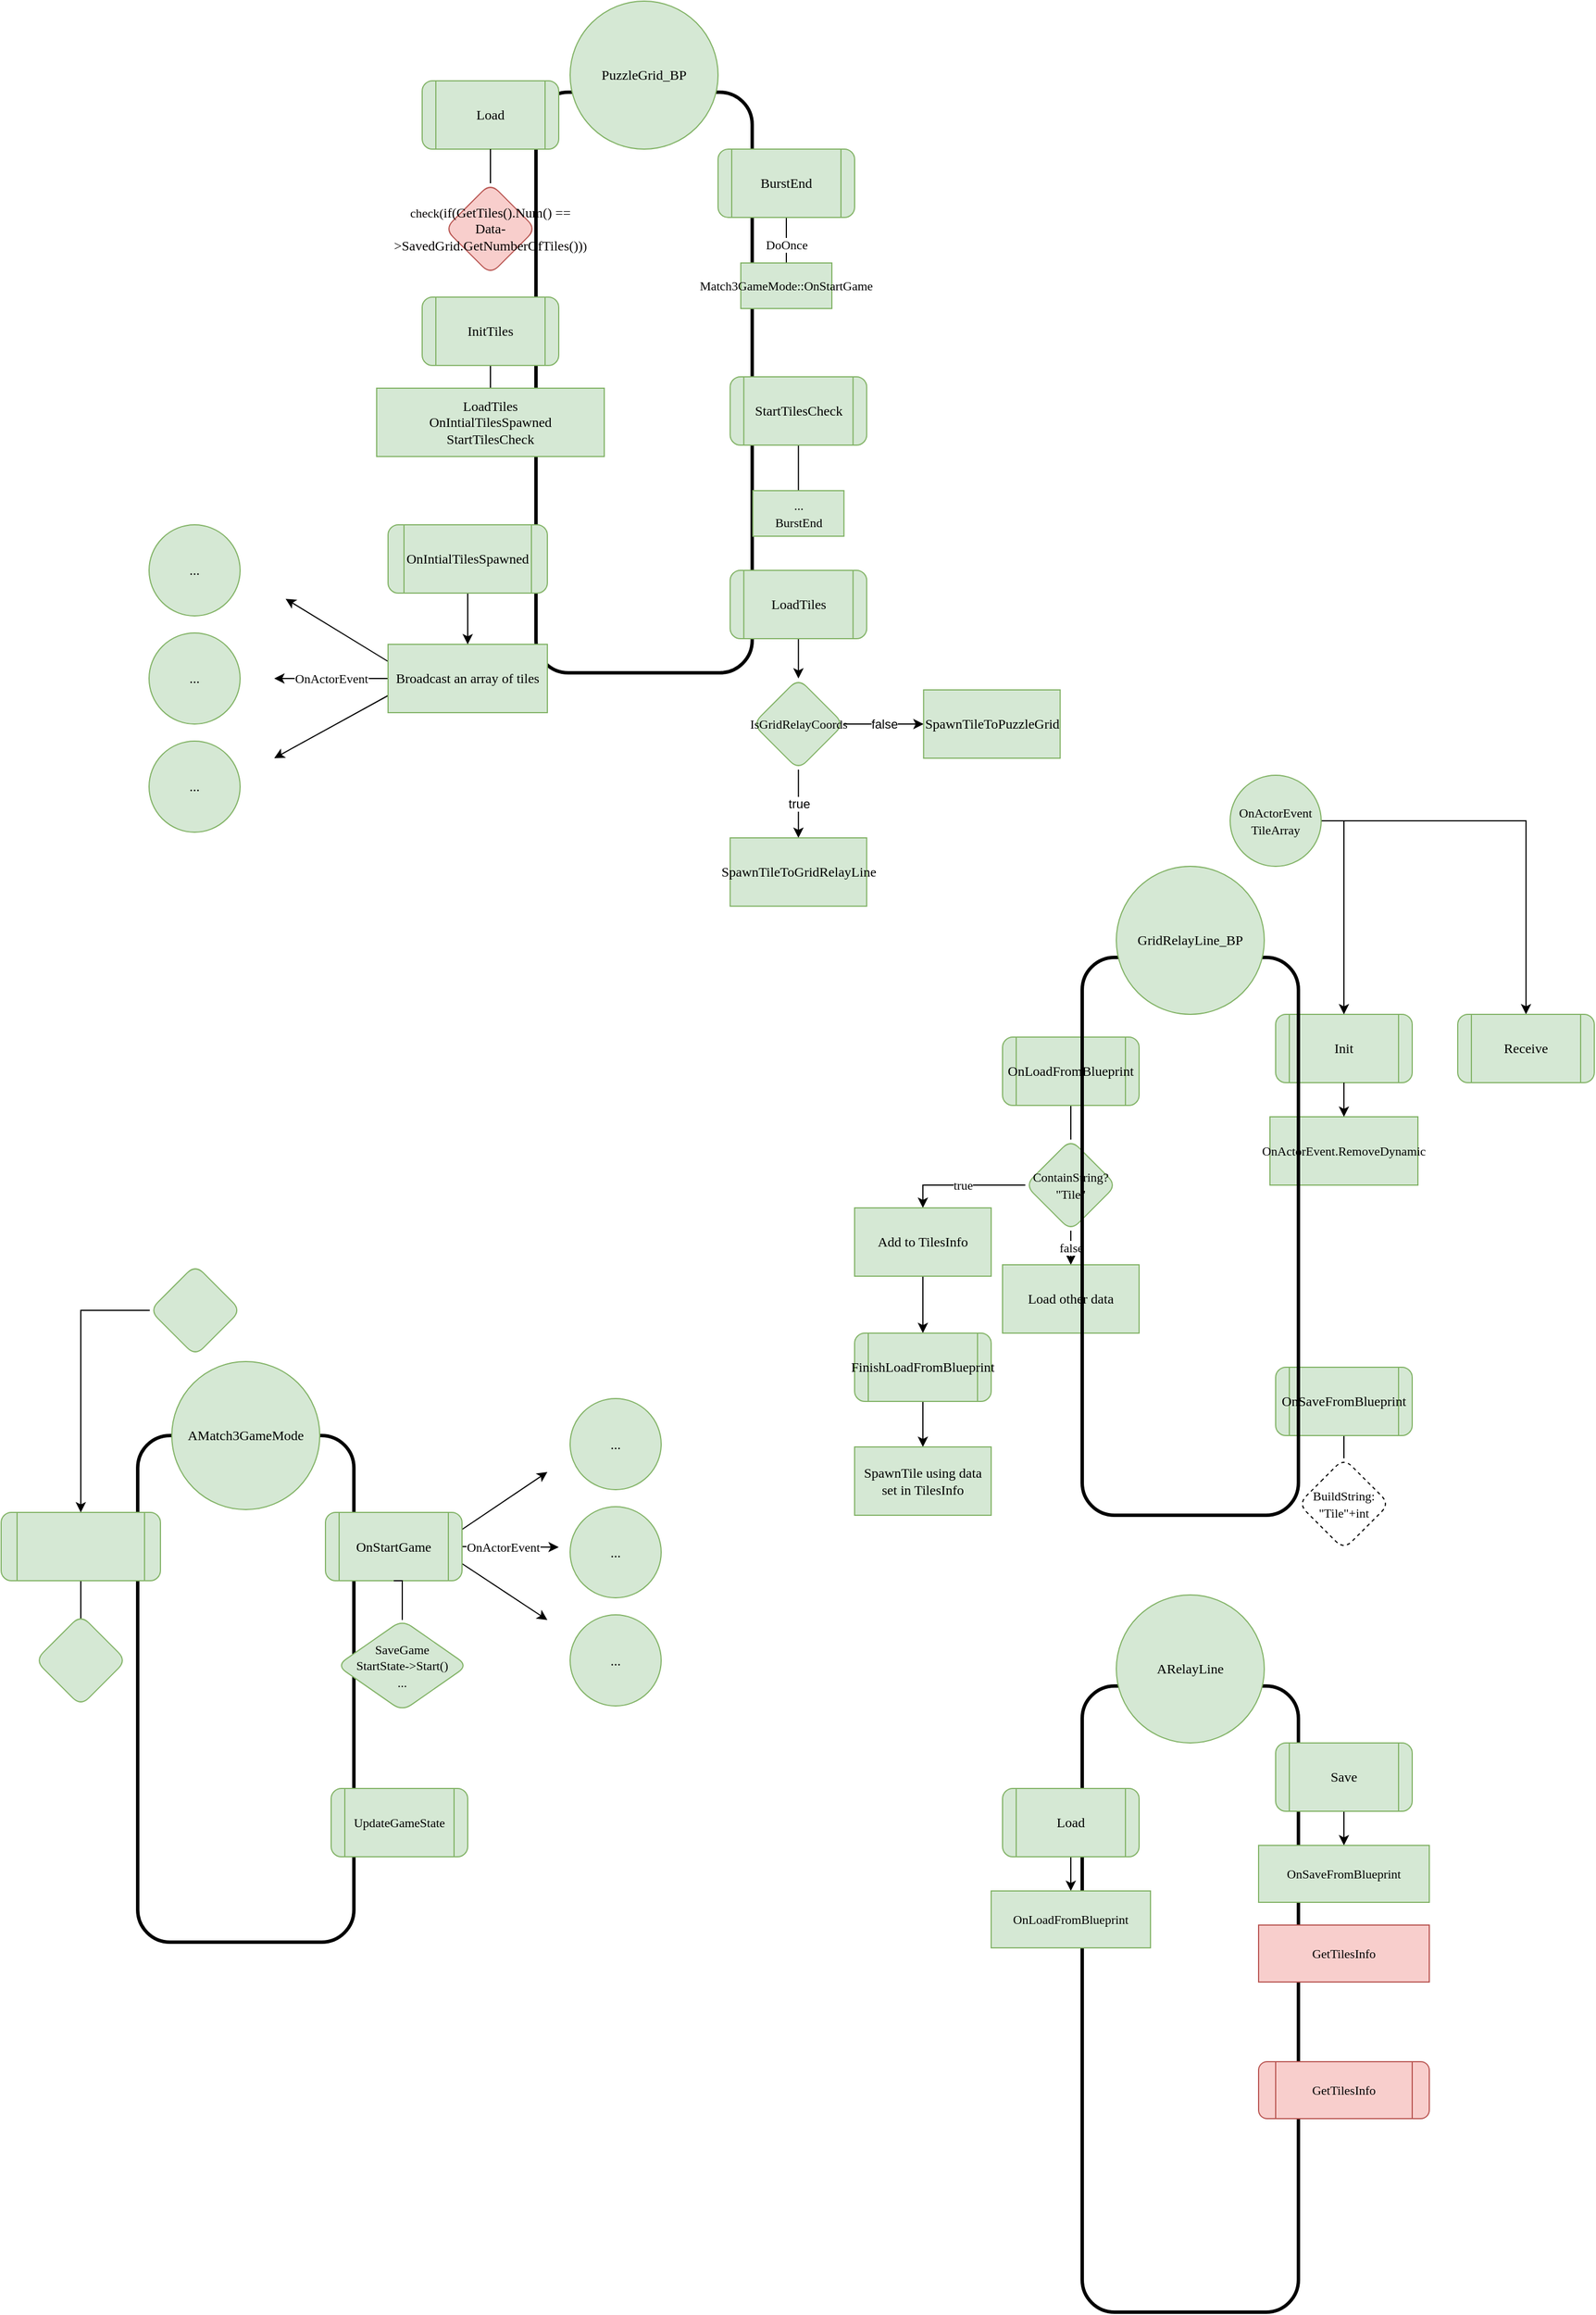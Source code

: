 <mxfile version="16.2.7" type="device"><diagram id="4u5bkuqh8i6XdxuR7M9z" name="Page-1"><mxGraphModel dx="2151" dy="1877" grid="1" gridSize="10" guides="1" tooltips="1" connect="1" arrows="1" fold="1" page="1" pageScale="1" pageWidth="850" pageHeight="1100" math="0" shadow="0"><root><mxCell id="0"/><mxCell id="1" parent="0"/><mxCell id="plS5oKs2EBD5TXASeQsz-4" value="" style="rounded=1;whiteSpace=wrap;html=1;fillColor=none;strokeWidth=3;fontFamily=SF Mono;" parent="1" vertex="1"><mxGeometry x="-660" y="-590" width="190" height="510" as="geometry"/></mxCell><mxCell id="plS5oKs2EBD5TXASeQsz-6" style="edgeStyle=none;rounded=1;orthogonalLoop=1;jettySize=auto;html=1;exitX=0.5;exitY=1;exitDx=0;exitDy=0;endArrow=none;endFill=0;entryX=0.5;entryY=0;entryDx=0;entryDy=0;fontFamily=SF Mono;" parent="1" source="plS5oKs2EBD5TXASeQsz-7" target="plS5oKs2EBD5TXASeQsz-22" edge="1"><mxGeometry relative="1" as="geometry"><mxPoint x="-440" y="-440" as="targetPoint"/></mxGeometry></mxCell><mxCell id="sbsRxTnk66kGfVWNklD2-2" value="DoOnce" style="edgeLabel;html=1;align=center;verticalAlign=middle;resizable=0;points=[];fontFamily=SF Mono;" parent="plS5oKs2EBD5TXASeQsz-6" vertex="1" connectable="0"><mxGeometry x="0.2" relative="1" as="geometry"><mxPoint as="offset"/></mxGeometry></mxCell><mxCell id="plS5oKs2EBD5TXASeQsz-7" value="BurstEnd" style="shape=process;whiteSpace=wrap;html=1;backgroundOutline=1;fillColor=#d5e8d4;strokeColor=#82b366;rounded=1;fontFamily=SF Mono;" parent="1" vertex="1"><mxGeometry x="-500" y="-540" width="120" height="60" as="geometry"/></mxCell><mxCell id="plS5oKs2EBD5TXASeQsz-12" value="PuzzleGrid_BP" style="ellipse;whiteSpace=wrap;html=1;aspect=fixed;fillColor=#d5e8d4;strokeColor=#82b366;rounded=1;fontFamily=SF Mono;" parent="1" vertex="1"><mxGeometry x="-630" y="-670" width="130" height="130" as="geometry"/></mxCell><mxCell id="plS5oKs2EBD5TXASeQsz-22" value="&lt;span style=&quot;font-size: 11px&quot;&gt;Match3GameMode::OnStartGame&lt;br&gt;&lt;/span&gt;" style="rounded=0;whiteSpace=wrap;html=1;fillColor=#d5e8d4;strokeColor=#82b366;fontFamily=SF Mono;" parent="1" vertex="1"><mxGeometry x="-480" y="-440" width="80" height="40" as="geometry"/></mxCell><mxCell id="sbsRxTnk66kGfVWNklD2-5" style="edgeStyle=orthogonalEdgeStyle;rounded=0;orthogonalLoop=1;jettySize=auto;html=1;exitX=0.5;exitY=1;exitDx=0;exitDy=0;entryX=0.5;entryY=0;entryDx=0;entryDy=0;fontFamily=SF Mono;endArrow=none;endFill=0;" parent="1" source="sbsRxTnk66kGfVWNklD2-3" target="sbsRxTnk66kGfVWNklD2-4" edge="1"><mxGeometry relative="1" as="geometry"/></mxCell><mxCell id="sbsRxTnk66kGfVWNklD2-3" value="InitTiles" style="shape=process;whiteSpace=wrap;html=1;backgroundOutline=1;fillColor=#d5e8d4;strokeColor=#82b366;rounded=1;fontFamily=SF Mono;" parent="1" vertex="1"><mxGeometry x="-760" y="-410" width="120" height="60" as="geometry"/></mxCell><mxCell id="sbsRxTnk66kGfVWNklD2-4" value="LoadTiles&lt;br&gt;OnIntialTilesSpawned&lt;span&gt;&lt;br&gt;StartTilesCheck&lt;br&gt;&lt;/span&gt;" style="rounded=0;whiteSpace=wrap;html=1;fillColor=#d5e8d4;strokeColor=#82b366;fontFamily=SF Mono;" parent="1" vertex="1"><mxGeometry x="-800" y="-330" width="200" height="60" as="geometry"/></mxCell><mxCell id="sbsRxTnk66kGfVWNklD2-17" style="edgeStyle=none;shape=connector;rounded=0;orthogonalLoop=1;jettySize=auto;html=1;exitX=0;exitY=0.25;exitDx=0;exitDy=0;labelBackgroundColor=default;fontFamily=SF Mono;fontSize=11;fontColor=default;endArrow=classic;endFill=1;strokeColor=default;" parent="1" source="sbsRxTnk66kGfVWNklD2-6" edge="1"><mxGeometry relative="1" as="geometry"><mxPoint x="-880" y="-145" as="targetPoint"/></mxGeometry></mxCell><mxCell id="sbsRxTnk66kGfVWNklD2-18" value="OnActorEvent" style="edgeStyle=none;shape=connector;rounded=0;orthogonalLoop=1;jettySize=auto;html=1;exitX=0;exitY=0.5;exitDx=0;exitDy=0;labelBackgroundColor=default;fontFamily=SF Mono;fontSize=11;fontColor=default;endArrow=classic;endFill=1;strokeColor=default;" parent="1" source="sbsRxTnk66kGfVWNklD2-6" edge="1"><mxGeometry relative="1" as="geometry"><mxPoint x="-890" y="-75" as="targetPoint"/></mxGeometry></mxCell><mxCell id="sbsRxTnk66kGfVWNklD2-19" style="edgeStyle=none;shape=connector;rounded=0;orthogonalLoop=1;jettySize=auto;html=1;exitX=0;exitY=0.75;exitDx=0;exitDy=0;labelBackgroundColor=default;fontFamily=SF Mono;fontSize=11;fontColor=default;endArrow=classic;endFill=1;strokeColor=default;" parent="1" source="sbsRxTnk66kGfVWNklD2-6" edge="1"><mxGeometry relative="1" as="geometry"><mxPoint x="-890" y="-5" as="targetPoint"/></mxGeometry></mxCell><mxCell id="sbsRxTnk66kGfVWNklD2-6" value="Broadcast an array of tiles" style="rounded=0;whiteSpace=wrap;html=1;fillColor=#d5e8d4;strokeColor=#82b366;fontFamily=SF Mono;" parent="1" vertex="1"><mxGeometry x="-790" y="-105" width="140" height="60" as="geometry"/></mxCell><mxCell id="sbsRxTnk66kGfVWNklD2-20" value="..." style="ellipse;whiteSpace=wrap;html=1;aspect=fixed;fillColor=#d5e8d4;strokeColor=#82b366;rounded=1;fontFamily=SF Mono;" parent="1" vertex="1"><mxGeometry x="-1000" y="-210" width="80" height="80" as="geometry"/></mxCell><mxCell id="sbsRxTnk66kGfVWNklD2-21" value="..." style="ellipse;whiteSpace=wrap;html=1;aspect=fixed;fillColor=#d5e8d4;strokeColor=#82b366;rounded=1;fontFamily=SF Mono;" parent="1" vertex="1"><mxGeometry x="-1000" y="-115" width="80" height="80" as="geometry"/></mxCell><mxCell id="sbsRxTnk66kGfVWNklD2-22" value="..." style="ellipse;whiteSpace=wrap;html=1;aspect=fixed;fillColor=#d5e8d4;strokeColor=#82b366;rounded=1;fontFamily=SF Mono;" parent="1" vertex="1"><mxGeometry x="-1000" y="-20" width="80" height="80" as="geometry"/></mxCell><mxCell id="sbsRxTnk66kGfVWNklD2-35" style="edgeStyle=orthogonalEdgeStyle;shape=connector;rounded=0;orthogonalLoop=1;jettySize=auto;html=1;exitX=0.5;exitY=1;exitDx=0;exitDy=0;entryX=0.5;entryY=0;entryDx=0;entryDy=0;labelBackgroundColor=default;fontFamily=SF Mono;fontSize=11;fontColor=default;endArrow=none;endFill=0;strokeColor=default;strokeWidth=1;" parent="1" source="sbsRxTnk66kGfVWNklD2-32" target="sbsRxTnk66kGfVWNklD2-33" edge="1"><mxGeometry relative="1" as="geometry"/></mxCell><mxCell id="sbsRxTnk66kGfVWNklD2-32" value="StartTilesCheck" style="shape=process;whiteSpace=wrap;html=1;backgroundOutline=1;fillColor=#d5e8d4;strokeColor=#82b366;rounded=1;fontFamily=SF Mono;" parent="1" vertex="1"><mxGeometry x="-489.37" y="-340" width="120" height="60" as="geometry"/></mxCell><mxCell id="sbsRxTnk66kGfVWNklD2-33" value="&lt;span style=&quot;font-size: 11px&quot;&gt;...&lt;br&gt;BurstEnd&lt;br&gt;&lt;/span&gt;" style="rounded=0;whiteSpace=wrap;html=1;fillColor=#d5e8d4;strokeColor=#82b366;fontFamily=SF Mono;" parent="1" vertex="1"><mxGeometry x="-469.37" y="-240" width="80" height="40" as="geometry"/></mxCell><mxCell id="SENwZf0jZD7FWOnmWLHz-6" style="edgeStyle=orthogonalEdgeStyle;rounded=0;orthogonalLoop=1;jettySize=auto;html=1;exitX=0.5;exitY=1;exitDx=0;exitDy=0;entryX=0.5;entryY=0;entryDx=0;entryDy=0;" edge="1" parent="1" source="sbsRxTnk66kGfVWNklD2-36" target="SENwZf0jZD7FWOnmWLHz-1"><mxGeometry relative="1" as="geometry"/></mxCell><mxCell id="sbsRxTnk66kGfVWNklD2-36" value="LoadTiles" style="shape=process;whiteSpace=wrap;html=1;backgroundOutline=1;fillColor=#d5e8d4;strokeColor=#82b366;rounded=1;fontFamily=SF Mono;" parent="1" vertex="1"><mxGeometry x="-489.37" y="-170" width="120" height="60" as="geometry"/></mxCell><mxCell id="PpKmrXKblxtawLF01E2E-1" value="Load" style="shape=process;whiteSpace=wrap;html=1;backgroundOutline=1;fillColor=#d5e8d4;strokeColor=#82b366;rounded=1;fontFamily=SF Mono;" parent="1" vertex="1"><mxGeometry x="-760" y="-600" width="120" height="60" as="geometry"/></mxCell><mxCell id="1tW_4isM74G8-kD3DywX-13" value="true" style="edgeStyle=orthogonalEdgeStyle;rounded=0;orthogonalLoop=1;jettySize=auto;html=1;exitX=0;exitY=0.5;exitDx=0;exitDy=0;entryX=0.5;entryY=0;entryDx=0;entryDy=0;endArrow=classic;endFill=1;fontFamily=SF Mono;" parent="1" source="1tW_4isM74G8-kD3DywX-7" target="1tW_4isM74G8-kD3DywX-10" edge="1"><mxGeometry relative="1" as="geometry"/></mxCell><mxCell id="1tW_4isM74G8-kD3DywX-17" value="false" style="edgeStyle=orthogonalEdgeStyle;rounded=0;orthogonalLoop=1;jettySize=auto;html=1;exitX=0.5;exitY=1;exitDx=0;exitDy=0;entryX=0.5;entryY=0;entryDx=0;entryDy=0;endArrow=classic;endFill=1;fontFamily=SF Mono;" parent="1" source="1tW_4isM74G8-kD3DywX-7" target="1tW_4isM74G8-kD3DywX-16" edge="1"><mxGeometry relative="1" as="geometry"/></mxCell><mxCell id="1tW_4isM74G8-kD3DywX-7" value="&lt;span style=&quot;font-size: 11px&quot;&gt;ContainString?&lt;br&gt;&quot;Tile&quot;&lt;br&gt;&lt;/span&gt;" style="rhombus;whiteSpace=wrap;html=1;fillColor=#d5e8d4;strokeColor=#82b366;rounded=1;labelBackgroundColor=none;fontFamily=SF Mono;" parent="1" vertex="1"><mxGeometry x="-230" y="330" width="80" height="80" as="geometry"/></mxCell><mxCell id="1tW_4isM74G8-kD3DywX-8" style="edgeStyle=orthogonalEdgeStyle;rounded=0;orthogonalLoop=1;jettySize=auto;html=1;exitX=0.5;exitY=1;exitDx=0;exitDy=0;entryX=0.5;entryY=0;entryDx=0;entryDy=0;endArrow=none;endFill=0;fontFamily=SF Mono;" parent="1" source="1tW_4isM74G8-kD3DywX-2" target="1tW_4isM74G8-kD3DywX-7" edge="1"><mxGeometry relative="1" as="geometry"/></mxCell><mxCell id="1tW_4isM74G8-kD3DywX-9" value="" style="group;fontFamily=SF Mono;" parent="1" vertex="1" connectable="0"><mxGeometry x="-1130" y="440" width="580" height="595" as="geometry"/></mxCell><mxCell id="plS5oKs2EBD5TXASeQsz-1" value="" style="rounded=1;whiteSpace=wrap;html=1;fillColor=none;strokeWidth=3;fontFamily=SF Mono;" parent="1tW_4isM74G8-kD3DywX-9" vertex="1"><mxGeometry x="120" y="150" width="190" height="445" as="geometry"/></mxCell><mxCell id="sbsRxTnk66kGfVWNklD2-10" style="rounded=0;orthogonalLoop=1;jettySize=auto;html=1;exitX=1;exitY=0.5;exitDx=0;exitDy=0;fontFamily=SF Mono;endArrow=classic;endFill=1;" parent="1tW_4isM74G8-kD3DywX-9" source="plS5oKs2EBD5TXASeQsz-11" edge="1"><mxGeometry relative="1" as="geometry"><mxPoint x="490" y="248" as="targetPoint"/></mxGeometry></mxCell><mxCell id="sbsRxTnk66kGfVWNklD2-16" value="OnActorEvent" style="edgeLabel;html=1;align=center;verticalAlign=middle;resizable=0;points=[];fontSize=11;fontFamily=SF Mono;fontColor=default;" parent="sbsRxTnk66kGfVWNklD2-10" vertex="1" connectable="0"><mxGeometry x="-0.076" y="-3" relative="1" as="geometry"><mxPoint x="-4" y="-3" as="offset"/></mxGeometry></mxCell><mxCell id="sbsRxTnk66kGfVWNklD2-11" style="edgeStyle=none;shape=connector;rounded=0;orthogonalLoop=1;jettySize=auto;html=1;exitX=1;exitY=0.25;exitDx=0;exitDy=0;labelBackgroundColor=default;fontFamily=SF Mono;fontSize=11;fontColor=default;endArrow=classic;endFill=1;strokeColor=default;" parent="1tW_4isM74G8-kD3DywX-9" source="plS5oKs2EBD5TXASeQsz-11" edge="1"><mxGeometry relative="1" as="geometry"><mxPoint x="480" y="182" as="targetPoint"/></mxGeometry></mxCell><mxCell id="sbsRxTnk66kGfVWNklD2-12" style="edgeStyle=none;shape=connector;rounded=0;orthogonalLoop=1;jettySize=auto;html=1;exitX=1;exitY=0.75;exitDx=0;exitDy=0;labelBackgroundColor=default;fontFamily=SF Mono;fontSize=11;fontColor=default;endArrow=classic;endFill=1;strokeColor=default;" parent="1tW_4isM74G8-kD3DywX-9" source="plS5oKs2EBD5TXASeQsz-11" edge="1"><mxGeometry relative="1" as="geometry"><mxPoint x="480" y="312" as="targetPoint"/></mxGeometry></mxCell><mxCell id="plS5oKs2EBD5TXASeQsz-2" value="&lt;span style=&quot;font-size: 11px&quot;&gt;SaveGame&lt;br&gt;StartState-&amp;gt;Start()&lt;br&gt;...&lt;br&gt;&lt;/span&gt;" style="rhombus;whiteSpace=wrap;html=1;fillColor=#d5e8d4;strokeColor=#82b366;rounded=1;labelBackgroundColor=none;fontFamily=SF Mono;" parent="1tW_4isM74G8-kD3DywX-9" vertex="1"><mxGeometry x="295" y="312" width="115" height="80" as="geometry"/></mxCell><mxCell id="plS5oKs2EBD5TXASeQsz-5" value="AMatch3GameMode" style="ellipse;whiteSpace=wrap;html=1;aspect=fixed;fillColor=#d5e8d4;strokeColor=#82b366;rounded=1;fontFamily=SF Mono;" parent="1tW_4isM74G8-kD3DywX-9" vertex="1"><mxGeometry x="150" y="85" width="130" height="130" as="geometry"/></mxCell><mxCell id="plS5oKs2EBD5TXASeQsz-9" value="&lt;span style=&quot;font-size: 11px;&quot;&gt;UpdateGameState&lt;/span&gt;" style="shape=process;whiteSpace=wrap;html=1;backgroundOutline=1;fillColor=#d5e8d4;strokeColor=#82b366;labelBackgroundColor=none;rounded=1;fontFamily=SF Mono;" parent="1tW_4isM74G8-kD3DywX-9" vertex="1"><mxGeometry x="290" y="460" width="120" height="60" as="geometry"/></mxCell><mxCell id="plS5oKs2EBD5TXASeQsz-11" value="OnStartGame" style="shape=process;whiteSpace=wrap;html=1;backgroundOutline=1;fillColor=#d5e8d4;strokeColor=#82b366;rounded=1;fontFamily=SF Mono;" parent="1tW_4isM74G8-kD3DywX-9" vertex="1"><mxGeometry x="285" y="217.5" width="120" height="60" as="geometry"/></mxCell><mxCell id="plS5oKs2EBD5TXASeQsz-19" value="&lt;span style=&quot;font-size: 11px&quot;&gt;&lt;br&gt;&lt;/span&gt;" style="rhombus;whiteSpace=wrap;html=1;fillColor=#d5e8d4;strokeColor=#82b366;rounded=1;labelBackgroundColor=none;fontFamily=SF Mono;" parent="1tW_4isM74G8-kD3DywX-9" vertex="1"><mxGeometry x="130.63" width="80" height="80" as="geometry"/></mxCell><mxCell id="plS5oKs2EBD5TXASeQsz-10" style="edgeStyle=orthogonalEdgeStyle;rounded=0;orthogonalLoop=1;jettySize=auto;html=1;exitX=0.5;exitY=1;exitDx=0;exitDy=0;endArrow=none;endFill=0;entryX=0.5;entryY=0;entryDx=0;entryDy=0;fontFamily=SF Mono;" parent="1tW_4isM74G8-kD3DywX-9" source="plS5oKs2EBD5TXASeQsz-11" target="plS5oKs2EBD5TXASeQsz-2" edge="1"><mxGeometry relative="1" as="geometry"><mxPoint x="-190" y="842" as="targetPoint"/></mxGeometry></mxCell><mxCell id="plS5oKs2EBD5TXASeQsz-20" style="edgeStyle=orthogonalEdgeStyle;rounded=0;orthogonalLoop=1;jettySize=auto;html=1;exitX=0.5;exitY=1;exitDx=0;exitDy=0;endArrow=none;endFill=0;fontFamily=SF Mono;" parent="1tW_4isM74G8-kD3DywX-9" source="plS5oKs2EBD5TXASeQsz-21" edge="1"><mxGeometry relative="1" as="geometry"><mxPoint x="70" y="312" as="targetPoint"/></mxGeometry></mxCell><mxCell id="plS5oKs2EBD5TXASeQsz-21" value="" style="shape=process;whiteSpace=wrap;html=1;backgroundOutline=1;fillColor=#d5e8d4;strokeColor=#82b366;labelBackgroundColor=none;rounded=1;fontFamily=SF Mono;" parent="1tW_4isM74G8-kD3DywX-9" vertex="1"><mxGeometry y="217.5" width="140" height="60" as="geometry"/></mxCell><mxCell id="plS5oKs2EBD5TXASeQsz-24" value="&lt;span&gt;&lt;br&gt;&lt;/span&gt;" style="rhombus;whiteSpace=wrap;html=1;fillColor=#d5e8d4;strokeColor=#82b366;rounded=1;labelBackgroundColor=none;fontFamily=SF Mono;" parent="1tW_4isM74G8-kD3DywX-9" vertex="1"><mxGeometry x="30" y="307.5" width="80" height="80" as="geometry"/></mxCell><mxCell id="sbsRxTnk66kGfVWNklD2-13" value="..." style="ellipse;whiteSpace=wrap;html=1;aspect=fixed;fillColor=#d5e8d4;strokeColor=#82b366;rounded=1;fontFamily=SF Mono;" parent="1tW_4isM74G8-kD3DywX-9" vertex="1"><mxGeometry x="500" y="117.5" width="80" height="80" as="geometry"/></mxCell><mxCell id="sbsRxTnk66kGfVWNklD2-14" value="..." style="ellipse;whiteSpace=wrap;html=1;aspect=fixed;fillColor=#d5e8d4;strokeColor=#82b366;rounded=1;fontFamily=SF Mono;" parent="1tW_4isM74G8-kD3DywX-9" vertex="1"><mxGeometry x="500" y="212.5" width="80" height="80" as="geometry"/></mxCell><mxCell id="sbsRxTnk66kGfVWNklD2-15" value="..." style="ellipse;whiteSpace=wrap;html=1;aspect=fixed;fillColor=#d5e8d4;strokeColor=#82b366;rounded=1;fontFamily=SF Mono;" parent="1tW_4isM74G8-kD3DywX-9" vertex="1"><mxGeometry x="500" y="307.5" width="80" height="80" as="geometry"/></mxCell><mxCell id="plS5oKs2EBD5TXASeQsz-18" style="edgeStyle=orthogonalEdgeStyle;rounded=0;orthogonalLoop=1;jettySize=auto;html=1;exitX=0;exitY=0.5;exitDx=0;exitDy=0;entryX=0.5;entryY=0;entryDx=0;entryDy=0;fontFamily=SF Mono;" parent="1tW_4isM74G8-kD3DywX-9" source="plS5oKs2EBD5TXASeQsz-19" target="plS5oKs2EBD5TXASeQsz-21" edge="1"><mxGeometry relative="1" as="geometry"/></mxCell><mxCell id="1tW_4isM74G8-kD3DywX-14" style="edgeStyle=orthogonalEdgeStyle;rounded=0;orthogonalLoop=1;jettySize=auto;html=1;exitX=0.5;exitY=1;exitDx=0;exitDy=0;entryX=0.5;entryY=0;entryDx=0;entryDy=0;endArrow=classic;endFill=1;fontFamily=SF Mono;startArrow=none;" parent="1" source="1tW_4isM74G8-kD3DywX-10" target="1tW_4isM74G8-kD3DywX-11" edge="1"><mxGeometry relative="1" as="geometry"><mxPoint x="-320" y="540" as="sourcePoint"/></mxGeometry></mxCell><mxCell id="1tW_4isM74G8-kD3DywX-10" value="Add to TilesInfo" style="rounded=0;whiteSpace=wrap;html=1;fillColor=#d5e8d4;strokeColor=#82b366;fontFamily=SF Mono;" parent="1" vertex="1"><mxGeometry x="-380" y="390" width="120" height="60" as="geometry"/></mxCell><mxCell id="1tW_4isM74G8-kD3DywX-15" style="edgeStyle=orthogonalEdgeStyle;rounded=0;orthogonalLoop=1;jettySize=auto;html=1;exitX=0.5;exitY=1;exitDx=0;exitDy=0;entryX=0.5;entryY=0;entryDx=0;entryDy=0;endArrow=classic;endFill=1;fontFamily=SF Mono;" parent="1" source="1tW_4isM74G8-kD3DywX-11" target="1tW_4isM74G8-kD3DywX-12" edge="1"><mxGeometry relative="1" as="geometry"/></mxCell><mxCell id="1tW_4isM74G8-kD3DywX-11" value="FinishLoadFromBlueprint" style="shape=process;whiteSpace=wrap;html=1;backgroundOutline=1;fillColor=#d5e8d4;strokeColor=#82b366;rounded=1;fontFamily=SF Mono;" parent="1" vertex="1"><mxGeometry x="-380" y="500" width="120" height="60" as="geometry"/></mxCell><mxCell id="1tW_4isM74G8-kD3DywX-12" value="SpawnTile using data set in TilesInfo" style="rounded=0;whiteSpace=wrap;html=1;fillColor=#d5e8d4;strokeColor=#82b366;fontFamily=SF Mono;" parent="1" vertex="1"><mxGeometry x="-380" y="600" width="120" height="60" as="geometry"/></mxCell><mxCell id="1tW_4isM74G8-kD3DywX-16" value="Load other data" style="rounded=0;whiteSpace=wrap;html=1;fillColor=#d5e8d4;strokeColor=#82b366;fontFamily=SF Mono;" parent="1" vertex="1"><mxGeometry x="-250" y="440" width="120" height="60" as="geometry"/></mxCell><mxCell id="1tW_4isM74G8-kD3DywX-25" value="&lt;span style=&quot;color: rgb(5 , 2 , 2) ; font-size: 11px&quot;&gt;check(&lt;/span&gt;&lt;span style=&quot;color: rgb(5 , 2 , 2)&quot;&gt;if&lt;/span&gt;&lt;span style=&quot;color: rgb(5 , 2 , 2)&quot;&gt;(GetTiles().Num() == Data-&amp;gt;SavedGrid.GetNumberOfTiles())&lt;/span&gt;&lt;span style=&quot;color: rgb(5 , 2 , 2) ; font-size: 11px&quot;&gt;)&lt;/span&gt;&lt;span style=&quot;font-size: 11px&quot;&gt;&lt;br&gt;&lt;/span&gt;" style="rhombus;whiteSpace=wrap;html=1;fillColor=#f8cecc;strokeColor=#b85450;rounded=1;labelBackgroundColor=none;fontFamily=SF Mono;" parent="1" vertex="1"><mxGeometry x="-740" y="-510" width="80" height="80" as="geometry"/></mxCell><mxCell id="1tW_4isM74G8-kD3DywX-26" value="" style="edgeStyle=orthogonalEdgeStyle;rounded=0;orthogonalLoop=1;jettySize=auto;html=1;exitX=0.5;exitY=1;exitDx=0;exitDy=0;strokeWidth=1;endArrow=none;endFill=0;labelBackgroundColor=none;fontFamily=SF Mono;" parent="1" source="PpKmrXKblxtawLF01E2E-1" target="1tW_4isM74G8-kD3DywX-25" edge="1"><mxGeometry relative="1" as="geometry"><mxPoint x="-700" y="-470" as="targetPoint"/><mxPoint x="-700" y="-540" as="sourcePoint"/></mxGeometry></mxCell><mxCell id="sbsRxTnk66kGfVWNklD2-26" value="Init" style="shape=process;whiteSpace=wrap;html=1;backgroundOutline=1;fillColor=#d5e8d4;strokeColor=#82b366;rounded=1;fontFamily=SF Mono;" parent="1" vertex="1"><mxGeometry x="-10" y="220" width="120" height="60" as="geometry"/></mxCell><mxCell id="sbsRxTnk66kGfVWNklD2-28" value="&lt;span style=&quot;font-size: 11px&quot;&gt;OnActorEvent.RemoveDynamic&lt;br&gt;&lt;/span&gt;" style="rounded=0;whiteSpace=wrap;html=1;fillColor=#d5e8d4;strokeColor=#82b366;fontFamily=SF Mono;" parent="1" vertex="1"><mxGeometry x="-15" y="310" width="130" height="60" as="geometry"/></mxCell><mxCell id="sbsRxTnk66kGfVWNklD2-30" style="edgeStyle=orthogonalEdgeStyle;shape=connector;rounded=0;orthogonalLoop=1;jettySize=auto;html=1;exitX=1;exitY=0.5;exitDx=0;exitDy=0;labelBackgroundColor=default;fontFamily=SF Mono;fontSize=11;fontColor=default;endArrow=classic;endFill=1;strokeColor=default;" parent="1" source="sbsRxTnk66kGfVWNklD2-29" target="sbsRxTnk66kGfVWNklD2-26" edge="1"><mxGeometry relative="1" as="geometry"/></mxCell><mxCell id="SENwZf0jZD7FWOnmWLHz-11" style="edgeStyle=orthogonalEdgeStyle;rounded=0;orthogonalLoop=1;jettySize=auto;html=1;exitX=1;exitY=0.5;exitDx=0;exitDy=0;entryX=0.5;entryY=0;entryDx=0;entryDy=0;fontFamily=SF Mono;" edge="1" parent="1" source="sbsRxTnk66kGfVWNklD2-29" target="SENwZf0jZD7FWOnmWLHz-10"><mxGeometry relative="1" as="geometry"/></mxCell><mxCell id="sbsRxTnk66kGfVWNklD2-29" value="&lt;span style=&quot;font-size: 11px&quot;&gt;OnActorEvent&lt;br&gt;TileArray&lt;br&gt;&lt;/span&gt;" style="ellipse;whiteSpace=wrap;html=1;aspect=fixed;fillColor=#d5e8d4;strokeColor=#82b366;rounded=1;fontFamily=SF Mono;" parent="1" vertex="1"><mxGeometry x="-50" y="10" width="80" height="80" as="geometry"/></mxCell><mxCell id="1tW_4isM74G8-kD3DywX-6" style="edgeStyle=orthogonalEdgeStyle;rounded=0;orthogonalLoop=1;jettySize=auto;html=1;exitX=0.5;exitY=1;exitDx=0;exitDy=0;endArrow=none;endFill=0;fontFamily=SF Mono;" parent="1" source="1tW_4isM74G8-kD3DywX-1" target="1tW_4isM74G8-kD3DywX-4" edge="1"><mxGeometry relative="1" as="geometry"/></mxCell><mxCell id="1tW_4isM74G8-kD3DywX-1" value="OnSaveFromBlueprint" style="shape=process;whiteSpace=wrap;html=1;backgroundOutline=1;fillColor=#d5e8d4;strokeColor=#82b366;rounded=1;fontFamily=SF Mono;" parent="1" vertex="1"><mxGeometry x="-10" y="530" width="120" height="60" as="geometry"/></mxCell><mxCell id="1tW_4isM74G8-kD3DywX-2" value="OnLoadFromBlueprint" style="shape=process;whiteSpace=wrap;html=1;backgroundOutline=1;fillColor=#d5e8d4;strokeColor=#82b366;rounded=1;fontFamily=SF Mono;" parent="1" vertex="1"><mxGeometry x="-250" y="240" width="120" height="60" as="geometry"/></mxCell><mxCell id="sbsRxTnk66kGfVWNklD2-24" style="edgeStyle=none;rounded=1;orthogonalLoop=1;jettySize=auto;html=1;exitX=0.5;exitY=1;exitDx=0;exitDy=0;endArrow=classic;endFill=1;entryX=0.5;entryY=0;entryDx=0;entryDy=0;fontFamily=SF Mono;fillColor=#f8cecc;strokeColor=#050202;strokeWidth=1;" parent="1" source="sbsRxTnk66kGfVWNklD2-26" target="sbsRxTnk66kGfVWNklD2-28" edge="1"><mxGeometry relative="1" as="geometry"><mxPoint x="-260" y="-60" as="targetPoint"/></mxGeometry></mxCell><mxCell id="1tW_4isM74G8-kD3DywX-4" value="&lt;span style=&quot;font-size: 11px&quot;&gt;BuildString:&lt;br&gt;&quot;Tile&quot;+int&lt;br&gt;&lt;/span&gt;" style="rhombus;whiteSpace=wrap;html=1;rounded=1;labelBackgroundColor=none;fontFamily=SF Mono;dashed=1;" parent="1" vertex="1"><mxGeometry x="10" y="610" width="80" height="80" as="geometry"/></mxCell><mxCell id="DRM_du0AoCUpCdWHp1lD-1" value="" style="rounded=1;whiteSpace=wrap;html=1;fillColor=none;strokeWidth=3;fontFamily=SF Mono;" parent="1" vertex="1"><mxGeometry x="-180" y="810" width="190" height="550" as="geometry"/></mxCell><mxCell id="DRM_du0AoCUpCdWHp1lD-14" style="edgeStyle=orthogonalEdgeStyle;rounded=0;orthogonalLoop=1;jettySize=auto;html=1;exitX=0.5;exitY=1;exitDx=0;exitDy=0;entryX=0.5;entryY=0;entryDx=0;entryDy=0;" parent="1" source="DRM_du0AoCUpCdWHp1lD-2" target="DRM_du0AoCUpCdWHp1lD-5" edge="1"><mxGeometry relative="1" as="geometry"/></mxCell><mxCell id="DRM_du0AoCUpCdWHp1lD-2" value="Save" style="shape=process;whiteSpace=wrap;html=1;backgroundOutline=1;fillColor=#d5e8d4;strokeColor=#82b366;rounded=1;fontFamily=SF Mono;" parent="1" vertex="1"><mxGeometry x="-10" y="860" width="120" height="60" as="geometry"/></mxCell><mxCell id="DRM_du0AoCUpCdWHp1lD-3" value="ARelayLine" style="ellipse;whiteSpace=wrap;html=1;aspect=fixed;fillColor=#d5e8d4;strokeColor=#82b366;rounded=1;fontFamily=SF Mono;" parent="1" vertex="1"><mxGeometry x="-150" y="730" width="130" height="130" as="geometry"/></mxCell><mxCell id="DRM_du0AoCUpCdWHp1lD-13" style="edgeStyle=orthogonalEdgeStyle;rounded=0;orthogonalLoop=1;jettySize=auto;html=1;exitX=0.5;exitY=1;exitDx=0;exitDy=0;entryX=0.5;entryY=0;entryDx=0;entryDy=0;" parent="1" source="DRM_du0AoCUpCdWHp1lD-4" target="DRM_du0AoCUpCdWHp1lD-6" edge="1"><mxGeometry relative="1" as="geometry"/></mxCell><mxCell id="DRM_du0AoCUpCdWHp1lD-4" value="Load" style="shape=process;whiteSpace=wrap;html=1;backgroundOutline=1;fillColor=#d5e8d4;strokeColor=#82b366;rounded=1;fontFamily=SF Mono;" parent="1" vertex="1"><mxGeometry x="-250" y="900" width="120" height="60" as="geometry"/></mxCell><mxCell id="DRM_du0AoCUpCdWHp1lD-5" value="&lt;span style=&quot;font-size: 11px&quot;&gt;OnSaveFromBlueprint&lt;br&gt;&lt;/span&gt;" style="rounded=0;whiteSpace=wrap;html=1;fillColor=#d5e8d4;strokeColor=#82b366;fontFamily=SF Mono;" parent="1" vertex="1"><mxGeometry x="-25" y="950" width="150" height="50" as="geometry"/></mxCell><mxCell id="DRM_du0AoCUpCdWHp1lD-6" value="&lt;span style=&quot;font-size: 11px&quot;&gt;OnLoadFromBlueprint&lt;br&gt;&lt;/span&gt;" style="rounded=0;whiteSpace=wrap;html=1;fillColor=#d5e8d4;strokeColor=#82b366;fontFamily=SF Mono;" parent="1" vertex="1"><mxGeometry x="-260" y="990" width="140" height="50" as="geometry"/></mxCell><mxCell id="DRM_du0AoCUpCdWHp1lD-16" value="&lt;span style=&quot;font-size: 11px&quot;&gt;GetTilesInfo&lt;br&gt;&lt;/span&gt;" style="rounded=0;whiteSpace=wrap;html=1;fillColor=#f8cecc;strokeColor=#b85450;fontFamily=SF Mono;" parent="1" vertex="1"><mxGeometry x="-25" y="1020" width="150" height="50" as="geometry"/></mxCell><mxCell id="DRM_du0AoCUpCdWHp1lD-17" value="&lt;span style=&quot;font-size: 11px&quot;&gt;GetTilesInfo&lt;/span&gt;&lt;span style=&quot;font-size: 11px&quot;&gt;&lt;br&gt;&lt;/span&gt;" style="shape=process;whiteSpace=wrap;html=1;backgroundOutline=1;fillColor=#f8cecc;strokeColor=#b85450;rounded=1;fontFamily=SF Mono;" parent="1" vertex="1"><mxGeometry x="-25" y="1140" width="150" height="50" as="geometry"/></mxCell><mxCell id="SENwZf0jZD7FWOnmWLHz-4" value="true" style="edgeStyle=orthogonalEdgeStyle;rounded=0;orthogonalLoop=1;jettySize=auto;html=1;exitX=0.5;exitY=1;exitDx=0;exitDy=0;entryX=0.5;entryY=0;entryDx=0;entryDy=0;" edge="1" parent="1" source="SENwZf0jZD7FWOnmWLHz-1" target="SENwZf0jZD7FWOnmWLHz-2"><mxGeometry relative="1" as="geometry"/></mxCell><mxCell id="SENwZf0jZD7FWOnmWLHz-5" value="false" style="edgeStyle=orthogonalEdgeStyle;rounded=0;orthogonalLoop=1;jettySize=auto;html=1;exitX=1;exitY=0.5;exitDx=0;exitDy=0;entryX=0;entryY=0.5;entryDx=0;entryDy=0;" edge="1" parent="1" source="SENwZf0jZD7FWOnmWLHz-1" target="SENwZf0jZD7FWOnmWLHz-3"><mxGeometry relative="1" as="geometry"/></mxCell><mxCell id="SENwZf0jZD7FWOnmWLHz-1" value="&lt;span style=&quot;font-size: 11px&quot;&gt;IsGridRelayCoords&lt;br&gt;&lt;/span&gt;" style="rhombus;whiteSpace=wrap;html=1;fillColor=#d5e8d4;strokeColor=#82b366;rounded=1;labelBackgroundColor=none;fontFamily=SF Mono;" vertex="1" parent="1"><mxGeometry x="-469.37" y="-75" width="80" height="80" as="geometry"/></mxCell><mxCell id="SENwZf0jZD7FWOnmWLHz-2" value="SpawnTileToGridRelayLine" style="rounded=0;whiteSpace=wrap;html=1;fillColor=#d5e8d4;strokeColor=#82b366;fontFamily=SF Mono;" vertex="1" parent="1"><mxGeometry x="-489.37" y="65" width="120" height="60" as="geometry"/></mxCell><mxCell id="SENwZf0jZD7FWOnmWLHz-3" value="SpawnTileToPuzzleGrid" style="rounded=0;whiteSpace=wrap;html=1;fillColor=#d5e8d4;strokeColor=#82b366;fontFamily=SF Mono;" vertex="1" parent="1"><mxGeometry x="-319.37" y="-65" width="120" height="60" as="geometry"/></mxCell><mxCell id="SENwZf0jZD7FWOnmWLHz-9" style="edgeStyle=orthogonalEdgeStyle;rounded=0;orthogonalLoop=1;jettySize=auto;html=1;exitX=0.5;exitY=1;exitDx=0;exitDy=0;entryX=0.5;entryY=0;entryDx=0;entryDy=0;fontFamily=SF Mono;" edge="1" parent="1" source="SENwZf0jZD7FWOnmWLHz-8" target="sbsRxTnk66kGfVWNklD2-6"><mxGeometry relative="1" as="geometry"/></mxCell><mxCell id="SENwZf0jZD7FWOnmWLHz-8" value="OnIntialTilesSpawned" style="shape=process;whiteSpace=wrap;html=1;backgroundOutline=1;fillColor=#d5e8d4;strokeColor=#82b366;rounded=1;fontFamily=SF Mono;" vertex="1" parent="1"><mxGeometry x="-790" y="-210" width="140" height="60" as="geometry"/></mxCell><mxCell id="SENwZf0jZD7FWOnmWLHz-10" value="Receive" style="shape=process;whiteSpace=wrap;html=1;backgroundOutline=1;fillColor=#d5e8d4;strokeColor=#82b366;rounded=1;fontFamily=SF Mono;" vertex="1" parent="1"><mxGeometry x="150" y="220" width="120" height="60" as="geometry"/></mxCell><mxCell id="sbsRxTnk66kGfVWNklD2-23" value="" style="rounded=1;whiteSpace=wrap;html=1;fillColor=none;strokeWidth=3;fontFamily=SF Mono;" parent="1" vertex="1"><mxGeometry x="-180" y="170" width="190" height="490" as="geometry"/></mxCell><mxCell id="sbsRxTnk66kGfVWNklD2-27" value="GridRelayLine_BP" style="ellipse;whiteSpace=wrap;html=1;aspect=fixed;fillColor=#d5e8d4;strokeColor=#82b366;rounded=1;fontFamily=SF Mono;" parent="1" vertex="1"><mxGeometry x="-150" y="90" width="130" height="130" as="geometry"/></mxCell></root></mxGraphModel></diagram></mxfile>